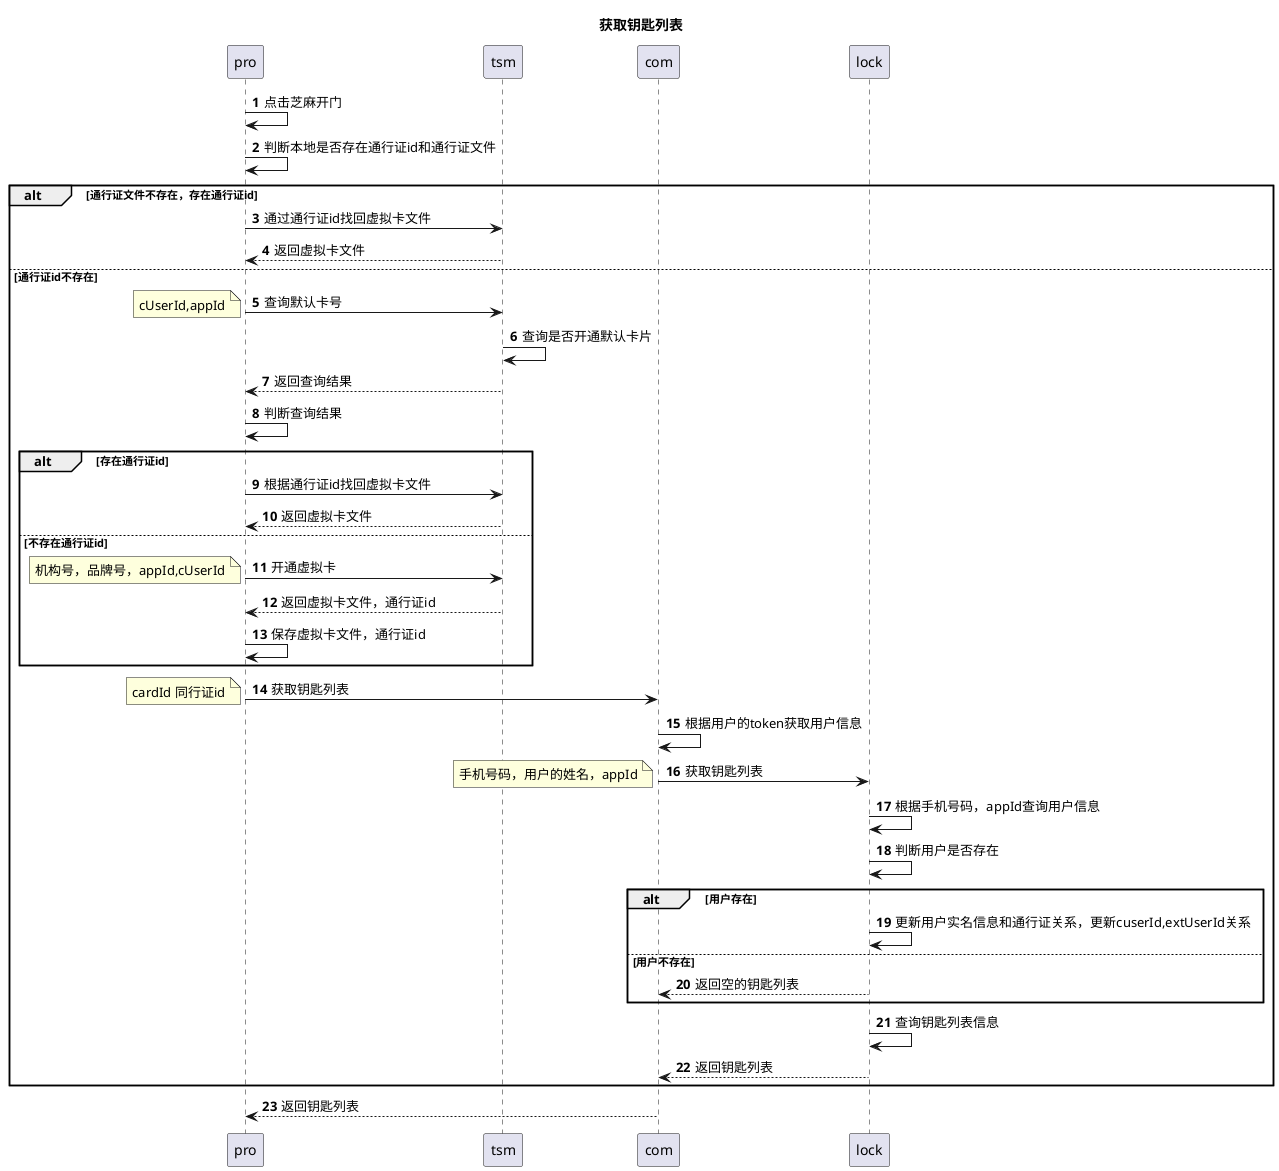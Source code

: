 @startuml
title:获取钥匙列表
autonumber
pro->pro:点击芝麻开门
pro->pro:判断本地是否存在通行证id和通行证文件
alt 通行证文件不存在，存在通行证id
pro->tsm: 通过通行证id找回虚拟卡文件
tsm-->pro:返回虚拟卡文件
else 通行证id不存在
pro->tsm:查询默认卡号
note left:cUserId,appId
tsm->tsm:查询是否开通默认卡片
tsm-->pro:返回查询结果
pro->pro:判断查询结果
alt 存在通行证id
pro->tsm:根据通行证id找回虚拟卡文件
tsm-->pro:返回虚拟卡文件
else 不存在通行证id
pro->tsm:开通虚拟卡
note left: 机构号，品牌号，appId,cUserId
tsm-->pro:返回虚拟卡文件，通行证id
pro->pro:保存虚拟卡文件，通行证id
end
pro->com:获取钥匙列表
note left:cardId 同行证id
com->com:根据用户的token获取用户信息
com->lock:获取钥匙列表
note left: 手机号码，用户的姓名，appId
lock->lock:根据手机号码，appId查询用户信息
lock->lock:判断用户是否存在
alt 用户存在
lock->lock:更新用户实名信息和通行证关系，更新cuserId,extUserId关系
else 用户不存在
lock-->com:返回空的钥匙列表
end
lock->lock:查询钥匙列表信息
lock-->com:返回钥匙列表
end
com-->pro:返回钥匙列表



@enduml